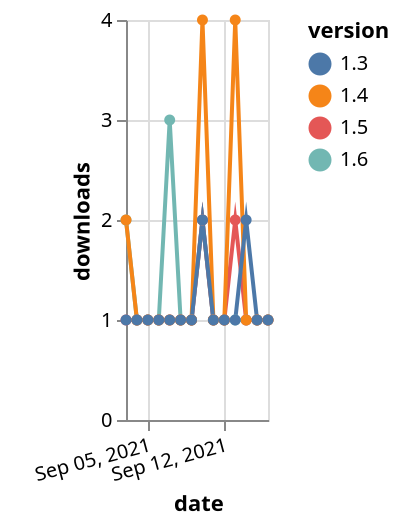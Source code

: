 {"$schema": "https://vega.github.io/schema/vega-lite/v5.json", "description": "A simple bar chart with embedded data.", "data": {"values": [{"date": "2021-09-03", "total": 210, "delta": 2, "version": "1.6"}, {"date": "2021-09-04", "total": 211, "delta": 1, "version": "1.6"}, {"date": "2021-09-05", "total": 212, "delta": 1, "version": "1.6"}, {"date": "2021-09-06", "total": 213, "delta": 1, "version": "1.6"}, {"date": "2021-09-07", "total": 216, "delta": 3, "version": "1.6"}, {"date": "2021-09-08", "total": 217, "delta": 1, "version": "1.6"}, {"date": "2021-09-09", "total": 218, "delta": 1, "version": "1.6"}, {"date": "2021-09-10", "total": 220, "delta": 2, "version": "1.6"}, {"date": "2021-09-11", "total": 221, "delta": 1, "version": "1.6"}, {"date": "2021-09-12", "total": 222, "delta": 1, "version": "1.6"}, {"date": "2021-09-13", "total": 223, "delta": 1, "version": "1.6"}, {"date": "2021-09-14", "total": 224, "delta": 1, "version": "1.6"}, {"date": "2021-09-15", "total": 225, "delta": 1, "version": "1.6"}, {"date": "2021-09-16", "total": 226, "delta": 1, "version": "1.6"}, {"date": "2021-09-03", "total": 256, "delta": 1, "version": "1.5"}, {"date": "2021-09-04", "total": 257, "delta": 1, "version": "1.5"}, {"date": "2021-09-05", "total": 258, "delta": 1, "version": "1.5"}, {"date": "2021-09-06", "total": 259, "delta": 1, "version": "1.5"}, {"date": "2021-09-07", "total": 260, "delta": 1, "version": "1.5"}, {"date": "2021-09-08", "total": 261, "delta": 1, "version": "1.5"}, {"date": "2021-09-09", "total": 262, "delta": 1, "version": "1.5"}, {"date": "2021-09-10", "total": 264, "delta": 2, "version": "1.5"}, {"date": "2021-09-11", "total": 265, "delta": 1, "version": "1.5"}, {"date": "2021-09-12", "total": 266, "delta": 1, "version": "1.5"}, {"date": "2021-09-13", "total": 268, "delta": 2, "version": "1.5"}, {"date": "2021-09-14", "total": 269, "delta": 1, "version": "1.5"}, {"date": "2021-09-15", "total": 270, "delta": 1, "version": "1.5"}, {"date": "2021-09-16", "total": 271, "delta": 1, "version": "1.5"}, {"date": "2021-09-03", "total": 707, "delta": 2, "version": "1.4"}, {"date": "2021-09-04", "total": 708, "delta": 1, "version": "1.4"}, {"date": "2021-09-05", "total": 709, "delta": 1, "version": "1.4"}, {"date": "2021-09-06", "total": 710, "delta": 1, "version": "1.4"}, {"date": "2021-09-07", "total": 711, "delta": 1, "version": "1.4"}, {"date": "2021-09-08", "total": 712, "delta": 1, "version": "1.4"}, {"date": "2021-09-09", "total": 713, "delta": 1, "version": "1.4"}, {"date": "2021-09-10", "total": 717, "delta": 4, "version": "1.4"}, {"date": "2021-09-11", "total": 718, "delta": 1, "version": "1.4"}, {"date": "2021-09-12", "total": 719, "delta": 1, "version": "1.4"}, {"date": "2021-09-13", "total": 723, "delta": 4, "version": "1.4"}, {"date": "2021-09-14", "total": 724, "delta": 1, "version": "1.4"}, {"date": "2021-09-15", "total": 725, "delta": 1, "version": "1.4"}, {"date": "2021-09-16", "total": 726, "delta": 1, "version": "1.4"}, {"date": "2021-09-03", "total": 254, "delta": 1, "version": "1.3"}, {"date": "2021-09-04", "total": 255, "delta": 1, "version": "1.3"}, {"date": "2021-09-05", "total": 256, "delta": 1, "version": "1.3"}, {"date": "2021-09-06", "total": 257, "delta": 1, "version": "1.3"}, {"date": "2021-09-07", "total": 258, "delta": 1, "version": "1.3"}, {"date": "2021-09-08", "total": 259, "delta": 1, "version": "1.3"}, {"date": "2021-09-09", "total": 260, "delta": 1, "version": "1.3"}, {"date": "2021-09-10", "total": 262, "delta": 2, "version": "1.3"}, {"date": "2021-09-11", "total": 263, "delta": 1, "version": "1.3"}, {"date": "2021-09-12", "total": 264, "delta": 1, "version": "1.3"}, {"date": "2021-09-13", "total": 265, "delta": 1, "version": "1.3"}, {"date": "2021-09-14", "total": 267, "delta": 2, "version": "1.3"}, {"date": "2021-09-15", "total": 268, "delta": 1, "version": "1.3"}, {"date": "2021-09-16", "total": 269, "delta": 1, "version": "1.3"}]}, "width": "container", "mark": {"type": "line", "point": {"filled": true}}, "encoding": {"x": {"field": "date", "type": "temporal", "timeUnit": "yearmonthdate", "title": "date", "axis": {"labelAngle": -15}}, "y": {"field": "delta", "type": "quantitative", "title": "downloads"}, "color": {"field": "version", "type": "nominal"}, "tooltip": {"field": "delta"}}}